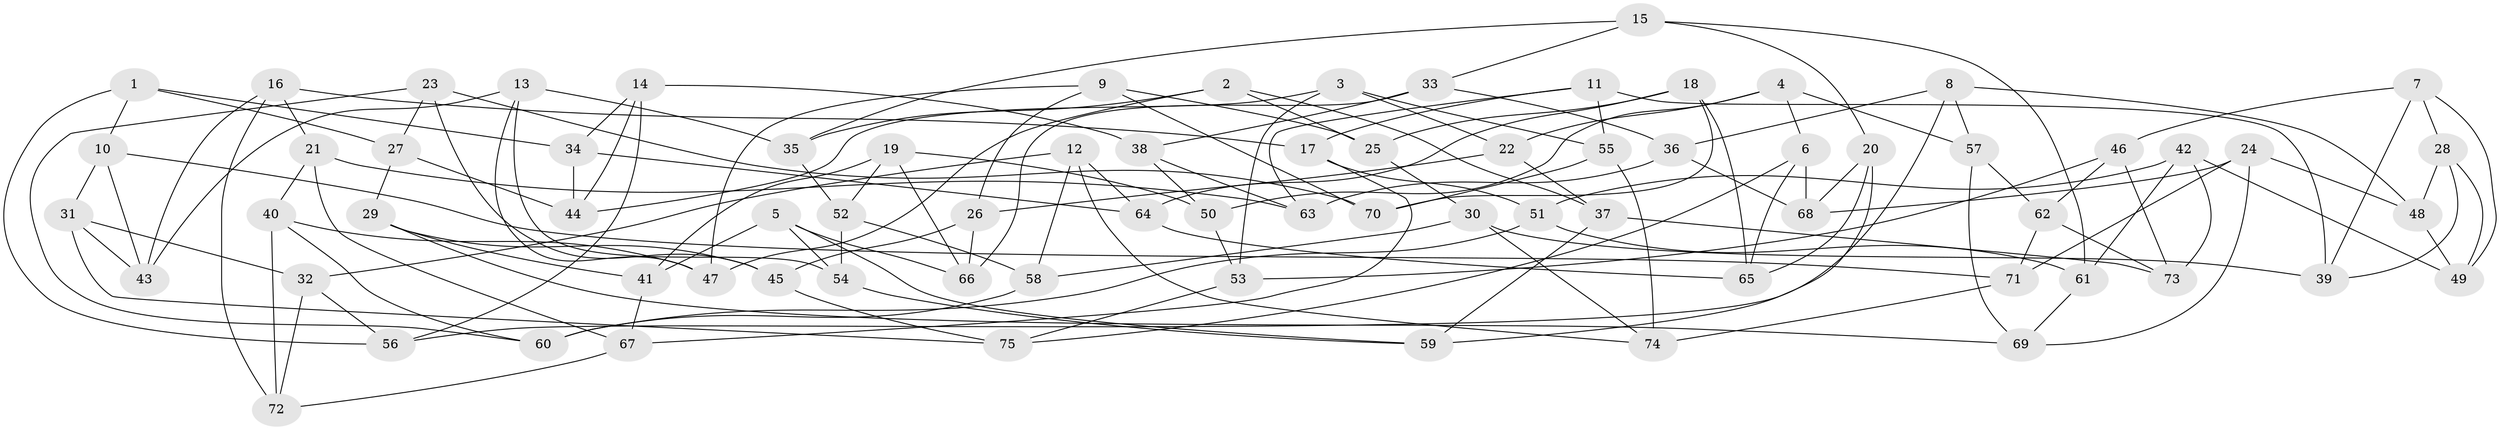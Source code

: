 // Generated by graph-tools (version 1.1) at 2025/16/03/09/25 04:16:41]
// undirected, 75 vertices, 150 edges
graph export_dot {
graph [start="1"]
  node [color=gray90,style=filled];
  1;
  2;
  3;
  4;
  5;
  6;
  7;
  8;
  9;
  10;
  11;
  12;
  13;
  14;
  15;
  16;
  17;
  18;
  19;
  20;
  21;
  22;
  23;
  24;
  25;
  26;
  27;
  28;
  29;
  30;
  31;
  32;
  33;
  34;
  35;
  36;
  37;
  38;
  39;
  40;
  41;
  42;
  43;
  44;
  45;
  46;
  47;
  48;
  49;
  50;
  51;
  52;
  53;
  54;
  55;
  56;
  57;
  58;
  59;
  60;
  61;
  62;
  63;
  64;
  65;
  66;
  67;
  68;
  69;
  70;
  71;
  72;
  73;
  74;
  75;
  1 -- 10;
  1 -- 27;
  1 -- 56;
  1 -- 34;
  2 -- 47;
  2 -- 35;
  2 -- 25;
  2 -- 37;
  3 -- 44;
  3 -- 55;
  3 -- 22;
  3 -- 53;
  4 -- 50;
  4 -- 6;
  4 -- 22;
  4 -- 57;
  5 -- 41;
  5 -- 59;
  5 -- 54;
  5 -- 66;
  6 -- 65;
  6 -- 68;
  6 -- 75;
  7 -- 49;
  7 -- 46;
  7 -- 28;
  7 -- 39;
  8 -- 48;
  8 -- 36;
  8 -- 56;
  8 -- 57;
  9 -- 26;
  9 -- 47;
  9 -- 70;
  9 -- 25;
  10 -- 71;
  10 -- 31;
  10 -- 43;
  11 -- 63;
  11 -- 17;
  11 -- 39;
  11 -- 55;
  12 -- 32;
  12 -- 74;
  12 -- 64;
  12 -- 58;
  13 -- 35;
  13 -- 43;
  13 -- 47;
  13 -- 54;
  14 -- 34;
  14 -- 44;
  14 -- 56;
  14 -- 38;
  15 -- 61;
  15 -- 35;
  15 -- 20;
  15 -- 33;
  16 -- 21;
  16 -- 43;
  16 -- 72;
  16 -- 17;
  17 -- 67;
  17 -- 51;
  18 -- 25;
  18 -- 70;
  18 -- 64;
  18 -- 65;
  19 -- 50;
  19 -- 66;
  19 -- 41;
  19 -- 52;
  20 -- 68;
  20 -- 65;
  20 -- 59;
  21 -- 40;
  21 -- 67;
  21 -- 63;
  22 -- 26;
  22 -- 37;
  23 -- 27;
  23 -- 70;
  23 -- 60;
  23 -- 45;
  24 -- 71;
  24 -- 48;
  24 -- 69;
  24 -- 68;
  25 -- 30;
  26 -- 45;
  26 -- 66;
  27 -- 29;
  27 -- 44;
  28 -- 39;
  28 -- 48;
  28 -- 49;
  29 -- 45;
  29 -- 69;
  29 -- 41;
  30 -- 58;
  30 -- 74;
  30 -- 39;
  31 -- 43;
  31 -- 75;
  31 -- 32;
  32 -- 72;
  32 -- 56;
  33 -- 66;
  33 -- 36;
  33 -- 38;
  34 -- 44;
  34 -- 64;
  35 -- 52;
  36 -- 63;
  36 -- 68;
  37 -- 59;
  37 -- 73;
  38 -- 50;
  38 -- 63;
  40 -- 47;
  40 -- 60;
  40 -- 72;
  41 -- 67;
  42 -- 61;
  42 -- 49;
  42 -- 51;
  42 -- 73;
  45 -- 75;
  46 -- 73;
  46 -- 62;
  46 -- 53;
  48 -- 49;
  50 -- 53;
  51 -- 60;
  51 -- 61;
  52 -- 54;
  52 -- 58;
  53 -- 75;
  54 -- 59;
  55 -- 70;
  55 -- 74;
  57 -- 62;
  57 -- 69;
  58 -- 60;
  61 -- 69;
  62 -- 71;
  62 -- 73;
  64 -- 65;
  67 -- 72;
  71 -- 74;
}
